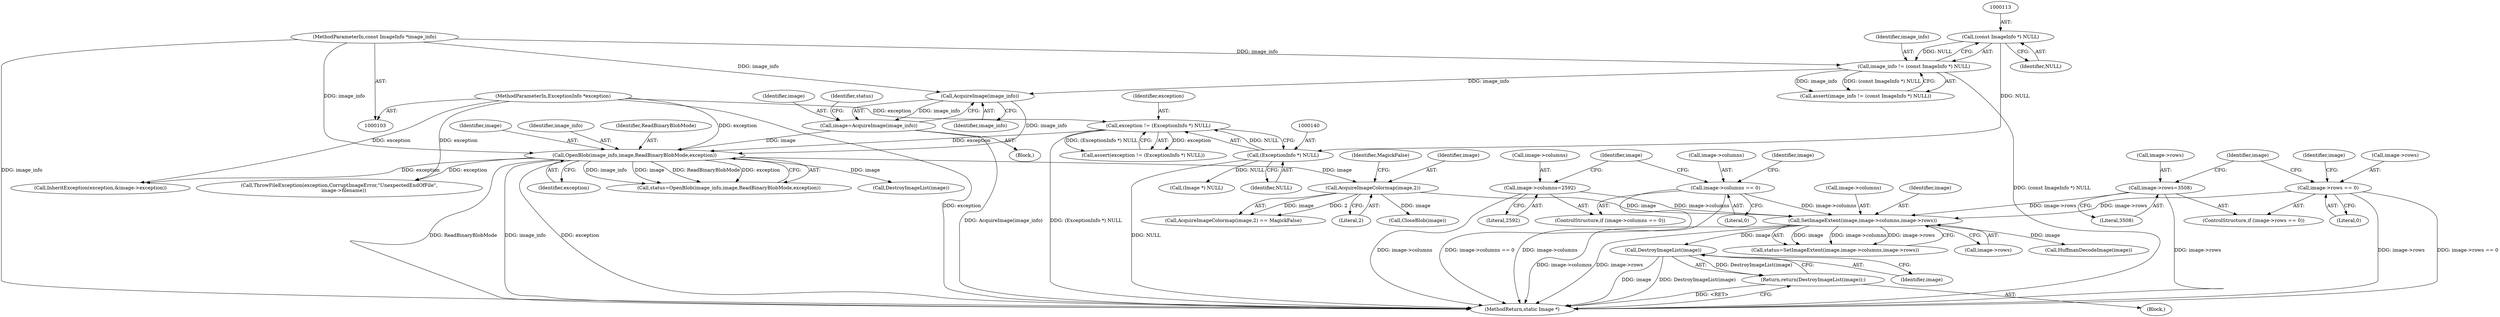 digraph "0_ImageMagick_f6e9d0d9955e85bdd7540b251cd50d598dacc5e6_17@pointer" {
"1000309" [label="(Call,DestroyImageList(image))"];
"1000289" [label="(Call,SetImageExtent(image,image->columns,image->rows))"];
"1000206" [label="(Call,AcquireImageColormap(image,2))"];
"1000154" [label="(Call,OpenBlob(image_info,image,ReadBinaryBlobMode,exception))"];
"1000150" [label="(Call,AcquireImage(image_info))"];
"1000110" [label="(Call,image_info != (const ImageInfo *) NULL)"];
"1000104" [label="(MethodParameterIn,const ImageInfo *image_info)"];
"1000112" [label="(Call,(const ImageInfo *) NULL)"];
"1000148" [label="(Call,image=AcquireImage(image_info))"];
"1000137" [label="(Call,exception != (ExceptionInfo *) NULL)"];
"1000105" [label="(MethodParameterIn,ExceptionInfo *exception)"];
"1000139" [label="(Call,(ExceptionInfo *) NULL)"];
"1000178" [label="(Call,image->columns == 0)"];
"1000183" [label="(Call,image->columns=2592)"];
"1000189" [label="(Call,image->rows == 0)"];
"1000194" [label="(Call,image->rows=3508)"];
"1000308" [label="(Return,return(DestroyImageList(image));)"];
"1000209" [label="(Identifier,MagickFalse)"];
"1000294" [label="(Call,image->rows)"];
"1000190" [label="(Call,image->rows)"];
"1000177" [label="(ControlStructure,if (image->columns == 0))"];
"1000194" [label="(Call,image->rows=3508)"];
"1000289" [label="(Call,SetImageExtent(image,image->columns,image->rows))"];
"1000156" [label="(Identifier,image)"];
"1000114" [label="(Identifier,NULL)"];
"1000137" [label="(Call,exception != (ExceptionInfo *) NULL)"];
"1000291" [label="(Call,image->columns)"];
"1000150" [label="(Call,AcquireImage(image_info))"];
"1000141" [label="(Identifier,NULL)"];
"1000313" [label="(Call,HuffmanDecodeImage(image))"];
"1000184" [label="(Call,image->columns)"];
"1000309" [label="(Call,DestroyImageList(image))"];
"1000195" [label="(Call,image->rows)"];
"1000152" [label="(Call,status=OpenBlob(image_info,image,ReadBinaryBlobMode,exception))"];
"1000155" [label="(Identifier,image_info)"];
"1000166" [label="(Call,DestroyImageList(image))"];
"1000182" [label="(Literal,0)"];
"1000191" [label="(Identifier,image)"];
"1000198" [label="(Literal,3508)"];
"1000105" [label="(MethodParameterIn,ExceptionInfo *exception)"];
"1000110" [label="(Call,image_info != (const ImageInfo *) NULL)"];
"1000187" [label="(Literal,2592)"];
"1000327" [label="(Call,ThrowFileException(exception,CorruptImageError,\"UnexpectedEndOfFile\",\n      image->filename))"];
"1000138" [label="(Identifier,exception)"];
"1000157" [label="(Identifier,ReadBinaryBlobMode)"];
"1000183" [label="(Call,image->columns=2592)"];
"1000178" [label="(Call,image->columns == 0)"];
"1000341" [label="(MethodReturn,static Image *)"];
"1000205" [label="(Call,AcquireImageColormap(image,2) == MagickFalse)"];
"1000201" [label="(Identifier,image)"];
"1000302" [label="(Call,InheritException(exception,&image->exception))"];
"1000189" [label="(Call,image->rows == 0)"];
"1000301" [label="(Block,)"];
"1000290" [label="(Identifier,image)"];
"1000112" [label="(Call,(const ImageInfo *) NULL)"];
"1000111" [label="(Identifier,image_info)"];
"1000106" [label="(Block,)"];
"1000169" [label="(Call,(Image *) NULL)"];
"1000139" [label="(Call,(ExceptionInfo *) NULL)"];
"1000282" [label="(Call,CloseBlob(image))"];
"1000206" [label="(Call,AcquireImageColormap(image,2))"];
"1000158" [label="(Identifier,exception)"];
"1000196" [label="(Identifier,image)"];
"1000148" [label="(Call,image=AcquireImage(image_info))"];
"1000149" [label="(Identifier,image)"];
"1000153" [label="(Identifier,status)"];
"1000287" [label="(Call,status=SetImageExtent(image,image->columns,image->rows))"];
"1000109" [label="(Call,assert(image_info != (const ImageInfo *) NULL))"];
"1000154" [label="(Call,OpenBlob(image_info,image,ReadBinaryBlobMode,exception))"];
"1000308" [label="(Return,return(DestroyImageList(image));)"];
"1000208" [label="(Literal,2)"];
"1000188" [label="(ControlStructure,if (image->rows == 0))"];
"1000179" [label="(Call,image->columns)"];
"1000193" [label="(Literal,0)"];
"1000104" [label="(MethodParameterIn,const ImageInfo *image_info)"];
"1000185" [label="(Identifier,image)"];
"1000151" [label="(Identifier,image_info)"];
"1000207" [label="(Identifier,image)"];
"1000310" [label="(Identifier,image)"];
"1000136" [label="(Call,assert(exception != (ExceptionInfo *) NULL))"];
"1000309" -> "1000308"  [label="AST: "];
"1000309" -> "1000310"  [label="CFG: "];
"1000310" -> "1000309"  [label="AST: "];
"1000308" -> "1000309"  [label="CFG: "];
"1000309" -> "1000341"  [label="DDG: image"];
"1000309" -> "1000341"  [label="DDG: DestroyImageList(image)"];
"1000309" -> "1000308"  [label="DDG: DestroyImageList(image)"];
"1000289" -> "1000309"  [label="DDG: image"];
"1000289" -> "1000287"  [label="AST: "];
"1000289" -> "1000294"  [label="CFG: "];
"1000290" -> "1000289"  [label="AST: "];
"1000291" -> "1000289"  [label="AST: "];
"1000294" -> "1000289"  [label="AST: "];
"1000287" -> "1000289"  [label="CFG: "];
"1000289" -> "1000341"  [label="DDG: image->columns"];
"1000289" -> "1000341"  [label="DDG: image->rows"];
"1000289" -> "1000287"  [label="DDG: image"];
"1000289" -> "1000287"  [label="DDG: image->columns"];
"1000289" -> "1000287"  [label="DDG: image->rows"];
"1000206" -> "1000289"  [label="DDG: image"];
"1000178" -> "1000289"  [label="DDG: image->columns"];
"1000183" -> "1000289"  [label="DDG: image->columns"];
"1000189" -> "1000289"  [label="DDG: image->rows"];
"1000194" -> "1000289"  [label="DDG: image->rows"];
"1000289" -> "1000313"  [label="DDG: image"];
"1000206" -> "1000205"  [label="AST: "];
"1000206" -> "1000208"  [label="CFG: "];
"1000207" -> "1000206"  [label="AST: "];
"1000208" -> "1000206"  [label="AST: "];
"1000209" -> "1000206"  [label="CFG: "];
"1000206" -> "1000205"  [label="DDG: image"];
"1000206" -> "1000205"  [label="DDG: 2"];
"1000154" -> "1000206"  [label="DDG: image"];
"1000206" -> "1000282"  [label="DDG: image"];
"1000154" -> "1000152"  [label="AST: "];
"1000154" -> "1000158"  [label="CFG: "];
"1000155" -> "1000154"  [label="AST: "];
"1000156" -> "1000154"  [label="AST: "];
"1000157" -> "1000154"  [label="AST: "];
"1000158" -> "1000154"  [label="AST: "];
"1000152" -> "1000154"  [label="CFG: "];
"1000154" -> "1000341"  [label="DDG: ReadBinaryBlobMode"];
"1000154" -> "1000341"  [label="DDG: image_info"];
"1000154" -> "1000341"  [label="DDG: exception"];
"1000154" -> "1000152"  [label="DDG: image_info"];
"1000154" -> "1000152"  [label="DDG: image"];
"1000154" -> "1000152"  [label="DDG: ReadBinaryBlobMode"];
"1000154" -> "1000152"  [label="DDG: exception"];
"1000150" -> "1000154"  [label="DDG: image_info"];
"1000104" -> "1000154"  [label="DDG: image_info"];
"1000148" -> "1000154"  [label="DDG: image"];
"1000137" -> "1000154"  [label="DDG: exception"];
"1000105" -> "1000154"  [label="DDG: exception"];
"1000154" -> "1000166"  [label="DDG: image"];
"1000154" -> "1000302"  [label="DDG: exception"];
"1000154" -> "1000327"  [label="DDG: exception"];
"1000150" -> "1000148"  [label="AST: "];
"1000150" -> "1000151"  [label="CFG: "];
"1000151" -> "1000150"  [label="AST: "];
"1000148" -> "1000150"  [label="CFG: "];
"1000150" -> "1000148"  [label="DDG: image_info"];
"1000110" -> "1000150"  [label="DDG: image_info"];
"1000104" -> "1000150"  [label="DDG: image_info"];
"1000110" -> "1000109"  [label="AST: "];
"1000110" -> "1000112"  [label="CFG: "];
"1000111" -> "1000110"  [label="AST: "];
"1000112" -> "1000110"  [label="AST: "];
"1000109" -> "1000110"  [label="CFG: "];
"1000110" -> "1000341"  [label="DDG: (const ImageInfo *) NULL"];
"1000110" -> "1000109"  [label="DDG: image_info"];
"1000110" -> "1000109"  [label="DDG: (const ImageInfo *) NULL"];
"1000104" -> "1000110"  [label="DDG: image_info"];
"1000112" -> "1000110"  [label="DDG: NULL"];
"1000104" -> "1000103"  [label="AST: "];
"1000104" -> "1000341"  [label="DDG: image_info"];
"1000112" -> "1000114"  [label="CFG: "];
"1000113" -> "1000112"  [label="AST: "];
"1000114" -> "1000112"  [label="AST: "];
"1000112" -> "1000139"  [label="DDG: NULL"];
"1000148" -> "1000106"  [label="AST: "];
"1000149" -> "1000148"  [label="AST: "];
"1000153" -> "1000148"  [label="CFG: "];
"1000148" -> "1000341"  [label="DDG: AcquireImage(image_info)"];
"1000137" -> "1000136"  [label="AST: "];
"1000137" -> "1000139"  [label="CFG: "];
"1000138" -> "1000137"  [label="AST: "];
"1000139" -> "1000137"  [label="AST: "];
"1000136" -> "1000137"  [label="CFG: "];
"1000137" -> "1000341"  [label="DDG: (ExceptionInfo *) NULL"];
"1000137" -> "1000136"  [label="DDG: exception"];
"1000137" -> "1000136"  [label="DDG: (ExceptionInfo *) NULL"];
"1000105" -> "1000137"  [label="DDG: exception"];
"1000139" -> "1000137"  [label="DDG: NULL"];
"1000105" -> "1000103"  [label="AST: "];
"1000105" -> "1000341"  [label="DDG: exception"];
"1000105" -> "1000302"  [label="DDG: exception"];
"1000105" -> "1000327"  [label="DDG: exception"];
"1000139" -> "1000141"  [label="CFG: "];
"1000140" -> "1000139"  [label="AST: "];
"1000141" -> "1000139"  [label="AST: "];
"1000139" -> "1000341"  [label="DDG: NULL"];
"1000139" -> "1000169"  [label="DDG: NULL"];
"1000178" -> "1000177"  [label="AST: "];
"1000178" -> "1000182"  [label="CFG: "];
"1000179" -> "1000178"  [label="AST: "];
"1000182" -> "1000178"  [label="AST: "];
"1000185" -> "1000178"  [label="CFG: "];
"1000191" -> "1000178"  [label="CFG: "];
"1000178" -> "1000341"  [label="DDG: image->columns == 0"];
"1000178" -> "1000341"  [label="DDG: image->columns"];
"1000183" -> "1000177"  [label="AST: "];
"1000183" -> "1000187"  [label="CFG: "];
"1000184" -> "1000183"  [label="AST: "];
"1000187" -> "1000183"  [label="AST: "];
"1000191" -> "1000183"  [label="CFG: "];
"1000183" -> "1000341"  [label="DDG: image->columns"];
"1000189" -> "1000188"  [label="AST: "];
"1000189" -> "1000193"  [label="CFG: "];
"1000190" -> "1000189"  [label="AST: "];
"1000193" -> "1000189"  [label="AST: "];
"1000196" -> "1000189"  [label="CFG: "];
"1000201" -> "1000189"  [label="CFG: "];
"1000189" -> "1000341"  [label="DDG: image->rows"];
"1000189" -> "1000341"  [label="DDG: image->rows == 0"];
"1000194" -> "1000188"  [label="AST: "];
"1000194" -> "1000198"  [label="CFG: "];
"1000195" -> "1000194"  [label="AST: "];
"1000198" -> "1000194"  [label="AST: "];
"1000201" -> "1000194"  [label="CFG: "];
"1000194" -> "1000341"  [label="DDG: image->rows"];
"1000308" -> "1000301"  [label="AST: "];
"1000341" -> "1000308"  [label="CFG: "];
"1000308" -> "1000341"  [label="DDG: <RET>"];
}

